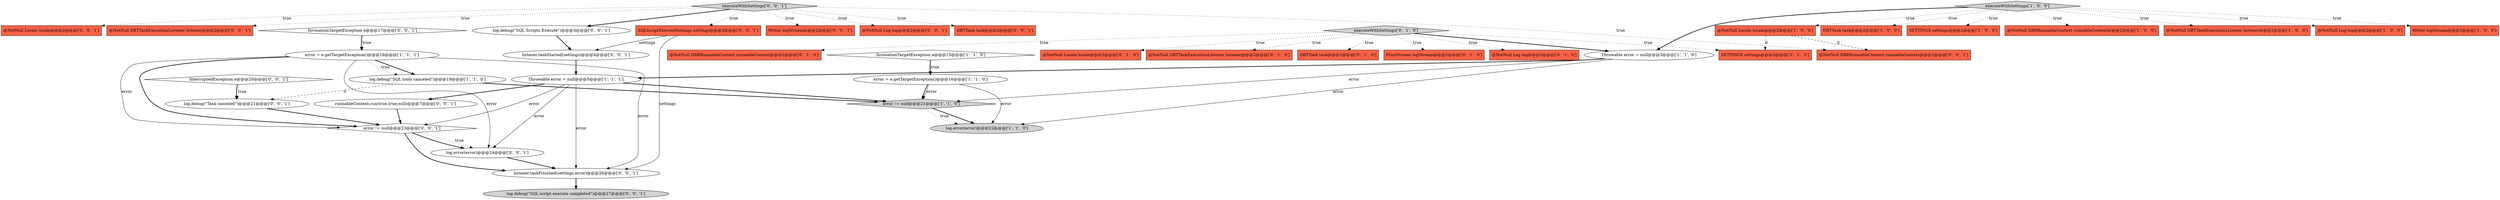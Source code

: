 digraph {
27 [style = filled, label = "log.debug(\"SQL script execute completed\")@@@27@@@['0', '0', '1']", fillcolor = lightgray, shape = ellipse image = "AAA0AAABBB3BBB"];
10 [style = filled, label = "DBTTask task@@@2@@@['1', '0', '0']", fillcolor = tomato, shape = box image = "AAA0AAABBB1BBB"];
30 [style = filled, label = "Writer logStream@@@2@@@['0', '0', '1']", fillcolor = tomato, shape = box image = "AAA0AAABBB3BBB"];
40 [style = filled, label = "SQLScriptExecuteSettings settings@@@2@@@['0', '0', '1']", fillcolor = tomato, shape = box image = "AAA0AAABBB3BBB"];
20 [style = filled, label = "@NotNull Log log@@@2@@@['0', '1', '0']", fillcolor = tomato, shape = box image = "AAA0AAABBB2BBB"];
32 [style = filled, label = "@NotNull Log log@@@2@@@['0', '0', '1']", fillcolor = tomato, shape = box image = "AAA0AAABBB3BBB"];
38 [style = filled, label = "listener.taskStarted(settings)@@@4@@@['0', '0', '1']", fillcolor = white, shape = ellipse image = "AAA0AAABBB3BBB"];
13 [style = filled, label = "Throwable error = null@@@5@@@['1', '1', '1']", fillcolor = white, shape = ellipse image = "AAA0AAABBB1BBB"];
16 [style = filled, label = "executeWithSettings['0', '1', '0']", fillcolor = lightgray, shape = diamond image = "AAA0AAABBB2BBB"];
3 [style = filled, label = "SETTINGS settings@@@2@@@['1', '0', '0']", fillcolor = tomato, shape = box image = "AAA0AAABBB1BBB"];
29 [style = filled, label = "runnableContext.run(true,true,null)@@@7@@@['0', '0', '1']", fillcolor = white, shape = ellipse image = "AAA0AAABBB3BBB"];
17 [style = filled, label = "@NotNull DBRRunnableContext runnableContext@@@2@@@['0', '1', '0']", fillcolor = tomato, shape = box image = "AAA0AAABBB2BBB"];
22 [style = filled, label = "@NotNull Locale locale@@@2@@@['0', '1', '0']", fillcolor = tomato, shape = box image = "AAA0AAABBB2BBB"];
14 [style = filled, label = "Throwable error = null@@@3@@@['1', '1', '0']", fillcolor = white, shape = ellipse image = "AAA0AAABBB1BBB"];
15 [style = filled, label = "log.debug(\"SQL tools canceled\")@@@19@@@['1', '1', '0']", fillcolor = white, shape = ellipse image = "AAA0AAABBB1BBB"];
18 [style = filled, label = "@NotNull DBTTaskExecutionListener listener@@@2@@@['0', '1', '0']", fillcolor = tomato, shape = box image = "AAA0AAABBB2BBB"];
34 [style = filled, label = "error != null@@@23@@@['0', '0', '1']", fillcolor = white, shape = diamond image = "AAA0AAABBB3BBB"];
12 [style = filled, label = "@NotNull Locale locale@@@2@@@['1', '0', '0']", fillcolor = tomato, shape = box image = "AAA1AAABBB1BBB"];
8 [style = filled, label = "InvocationTargetException e@@@15@@@['1', '1', '0']", fillcolor = white, shape = diamond image = "AAA0AAABBB1BBB"];
6 [style = filled, label = "@NotNull DBRRunnableContext runnableContext@@@2@@@['1', '0', '0']", fillcolor = tomato, shape = box image = "AAA0AAABBB1BBB"];
1 [style = filled, label = "executeWithSettings['1', '0', '0']", fillcolor = lightgray, shape = diamond image = "AAA0AAABBB1BBB"];
41 [style = filled, label = "@NotNull DBRRunnableContext runnableContext@@@2@@@['0', '0', '1']", fillcolor = tomato, shape = box image = "AAA0AAABBB3BBB"];
9 [style = filled, label = "log.error(error)@@@22@@@['1', '1', '0']", fillcolor = lightgray, shape = ellipse image = "AAA0AAABBB1BBB"];
2 [style = filled, label = "@NotNull DBTTaskExecutionListener listener@@@2@@@['1', '0', '0']", fillcolor = tomato, shape = box image = "AAA0AAABBB1BBB"];
33 [style = filled, label = "InvocationTargetException e@@@17@@@['0', '0', '1']", fillcolor = white, shape = diamond image = "AAA0AAABBB3BBB"];
35 [style = filled, label = "InterruptedException e@@@20@@@['0', '0', '1']", fillcolor = white, shape = diamond image = "AAA0AAABBB3BBB"];
11 [style = filled, label = "error = e.getTargetException()@@@16@@@['1', '1', '0']", fillcolor = white, shape = ellipse image = "AAA0AAABBB1BBB"];
21 [style = filled, label = "DBTTask task@@@2@@@['0', '1', '0']", fillcolor = tomato, shape = box image = "AAA0AAABBB2BBB"];
19 [style = filled, label = "PrintStream logStream@@@2@@@['0', '1', '0']", fillcolor = tomato, shape = box image = "AAA0AAABBB2BBB"];
0 [style = filled, label = "error != null@@@21@@@['1', '1', '0']", fillcolor = lightgray, shape = diamond image = "AAA0AAABBB1BBB"];
23 [style = filled, label = "SETTINGS settings@@@2@@@['0', '1', '0']", fillcolor = tomato, shape = box image = "AAA1AAABBB2BBB"];
36 [style = filled, label = "DBTTask task@@@2@@@['0', '0', '1']", fillcolor = tomato, shape = box image = "AAA0AAABBB3BBB"];
28 [style = filled, label = "executeWithSettings['0', '0', '1']", fillcolor = lightgray, shape = diamond image = "AAA0AAABBB3BBB"];
5 [style = filled, label = "@NotNull Log log@@@2@@@['1', '0', '0']", fillcolor = tomato, shape = box image = "AAA0AAABBB1BBB"];
25 [style = filled, label = "@NotNull Locale locale@@@2@@@['0', '0', '1']", fillcolor = tomato, shape = box image = "AAA0AAABBB3BBB"];
31 [style = filled, label = "@NotNull DBTTaskExecutionListener listener@@@2@@@['0', '0', '1']", fillcolor = tomato, shape = box image = "AAA0AAABBB3BBB"];
39 [style = filled, label = "log.error(error)@@@24@@@['0', '0', '1']", fillcolor = white, shape = ellipse image = "AAA0AAABBB3BBB"];
4 [style = filled, label = "error = e.getTargetException()@@@18@@@['1', '1', '1']", fillcolor = white, shape = ellipse image = "AAA0AAABBB1BBB"];
24 [style = filled, label = "log.debug(\"SQL Scripts Execute\")@@@3@@@['0', '0', '1']", fillcolor = white, shape = ellipse image = "AAA0AAABBB3BBB"];
7 [style = filled, label = "Writer logStream@@@2@@@['1', '0', '0']", fillcolor = tomato, shape = box image = "AAA0AAABBB1BBB"];
37 [style = filled, label = "listener.taskFinished(settings,error)@@@26@@@['0', '0', '1']", fillcolor = white, shape = ellipse image = "AAA0AAABBB3BBB"];
26 [style = filled, label = "log.debug(\"Task canceled\")@@@21@@@['0', '0', '1']", fillcolor = white, shape = ellipse image = "AAA0AAABBB3BBB"];
39->37 [style = bold, label=""];
16->19 [style = dotted, label="true"];
28->31 [style = dotted, label="true"];
0->9 [style = bold, label=""];
14->0 [style = solid, label="error"];
1->10 [style = dotted, label="true"];
33->4 [style = dotted, label="true"];
12->23 [style = dashed, label="0"];
37->27 [style = bold, label=""];
13->39 [style = solid, label="error"];
40->38 [style = solid, label="settings"];
28->25 [style = dotted, label="true"];
16->17 [style = dotted, label="true"];
26->34 [style = bold, label=""];
33->4 [style = bold, label=""];
4->15 [style = bold, label=""];
35->26 [style = dotted, label="true"];
4->37 [style = solid, label="error"];
16->20 [style = dotted, label="true"];
28->36 [style = dotted, label="true"];
24->38 [style = bold, label=""];
4->15 [style = dotted, label="true"];
29->34 [style = bold, label=""];
11->0 [style = solid, label="error"];
13->34 [style = solid, label="error"];
16->22 [style = dotted, label="true"];
4->34 [style = solid, label="error"];
16->23 [style = dotted, label="true"];
12->41 [style = dashed, label="0"];
34->39 [style = dotted, label="true"];
1->3 [style = dotted, label="true"];
1->7 [style = dotted, label="true"];
28->30 [style = dotted, label="true"];
13->29 [style = bold, label=""];
11->0 [style = bold, label=""];
28->32 [style = dotted, label="true"];
40->37 [style = solid, label="settings"];
34->37 [style = bold, label=""];
15->0 [style = bold, label=""];
34->39 [style = bold, label=""];
1->12 [style = dotted, label="true"];
11->9 [style = solid, label="error"];
15->26 [style = dashed, label="0"];
28->24 [style = bold, label=""];
8->11 [style = dotted, label="true"];
16->14 [style = bold, label=""];
1->6 [style = dotted, label="true"];
4->39 [style = solid, label="error"];
1->14 [style = bold, label=""];
16->21 [style = dotted, label="true"];
14->13 [style = bold, label=""];
14->9 [style = solid, label="error"];
1->2 [style = dotted, label="true"];
38->13 [style = bold, label=""];
8->11 [style = bold, label=""];
13->37 [style = solid, label="error"];
35->26 [style = bold, label=""];
0->9 [style = dotted, label="true"];
28->41 [style = dotted, label="true"];
1->5 [style = dotted, label="true"];
4->34 [style = bold, label=""];
28->40 [style = dotted, label="true"];
13->0 [style = bold, label=""];
16->18 [style = dotted, label="true"];
}
